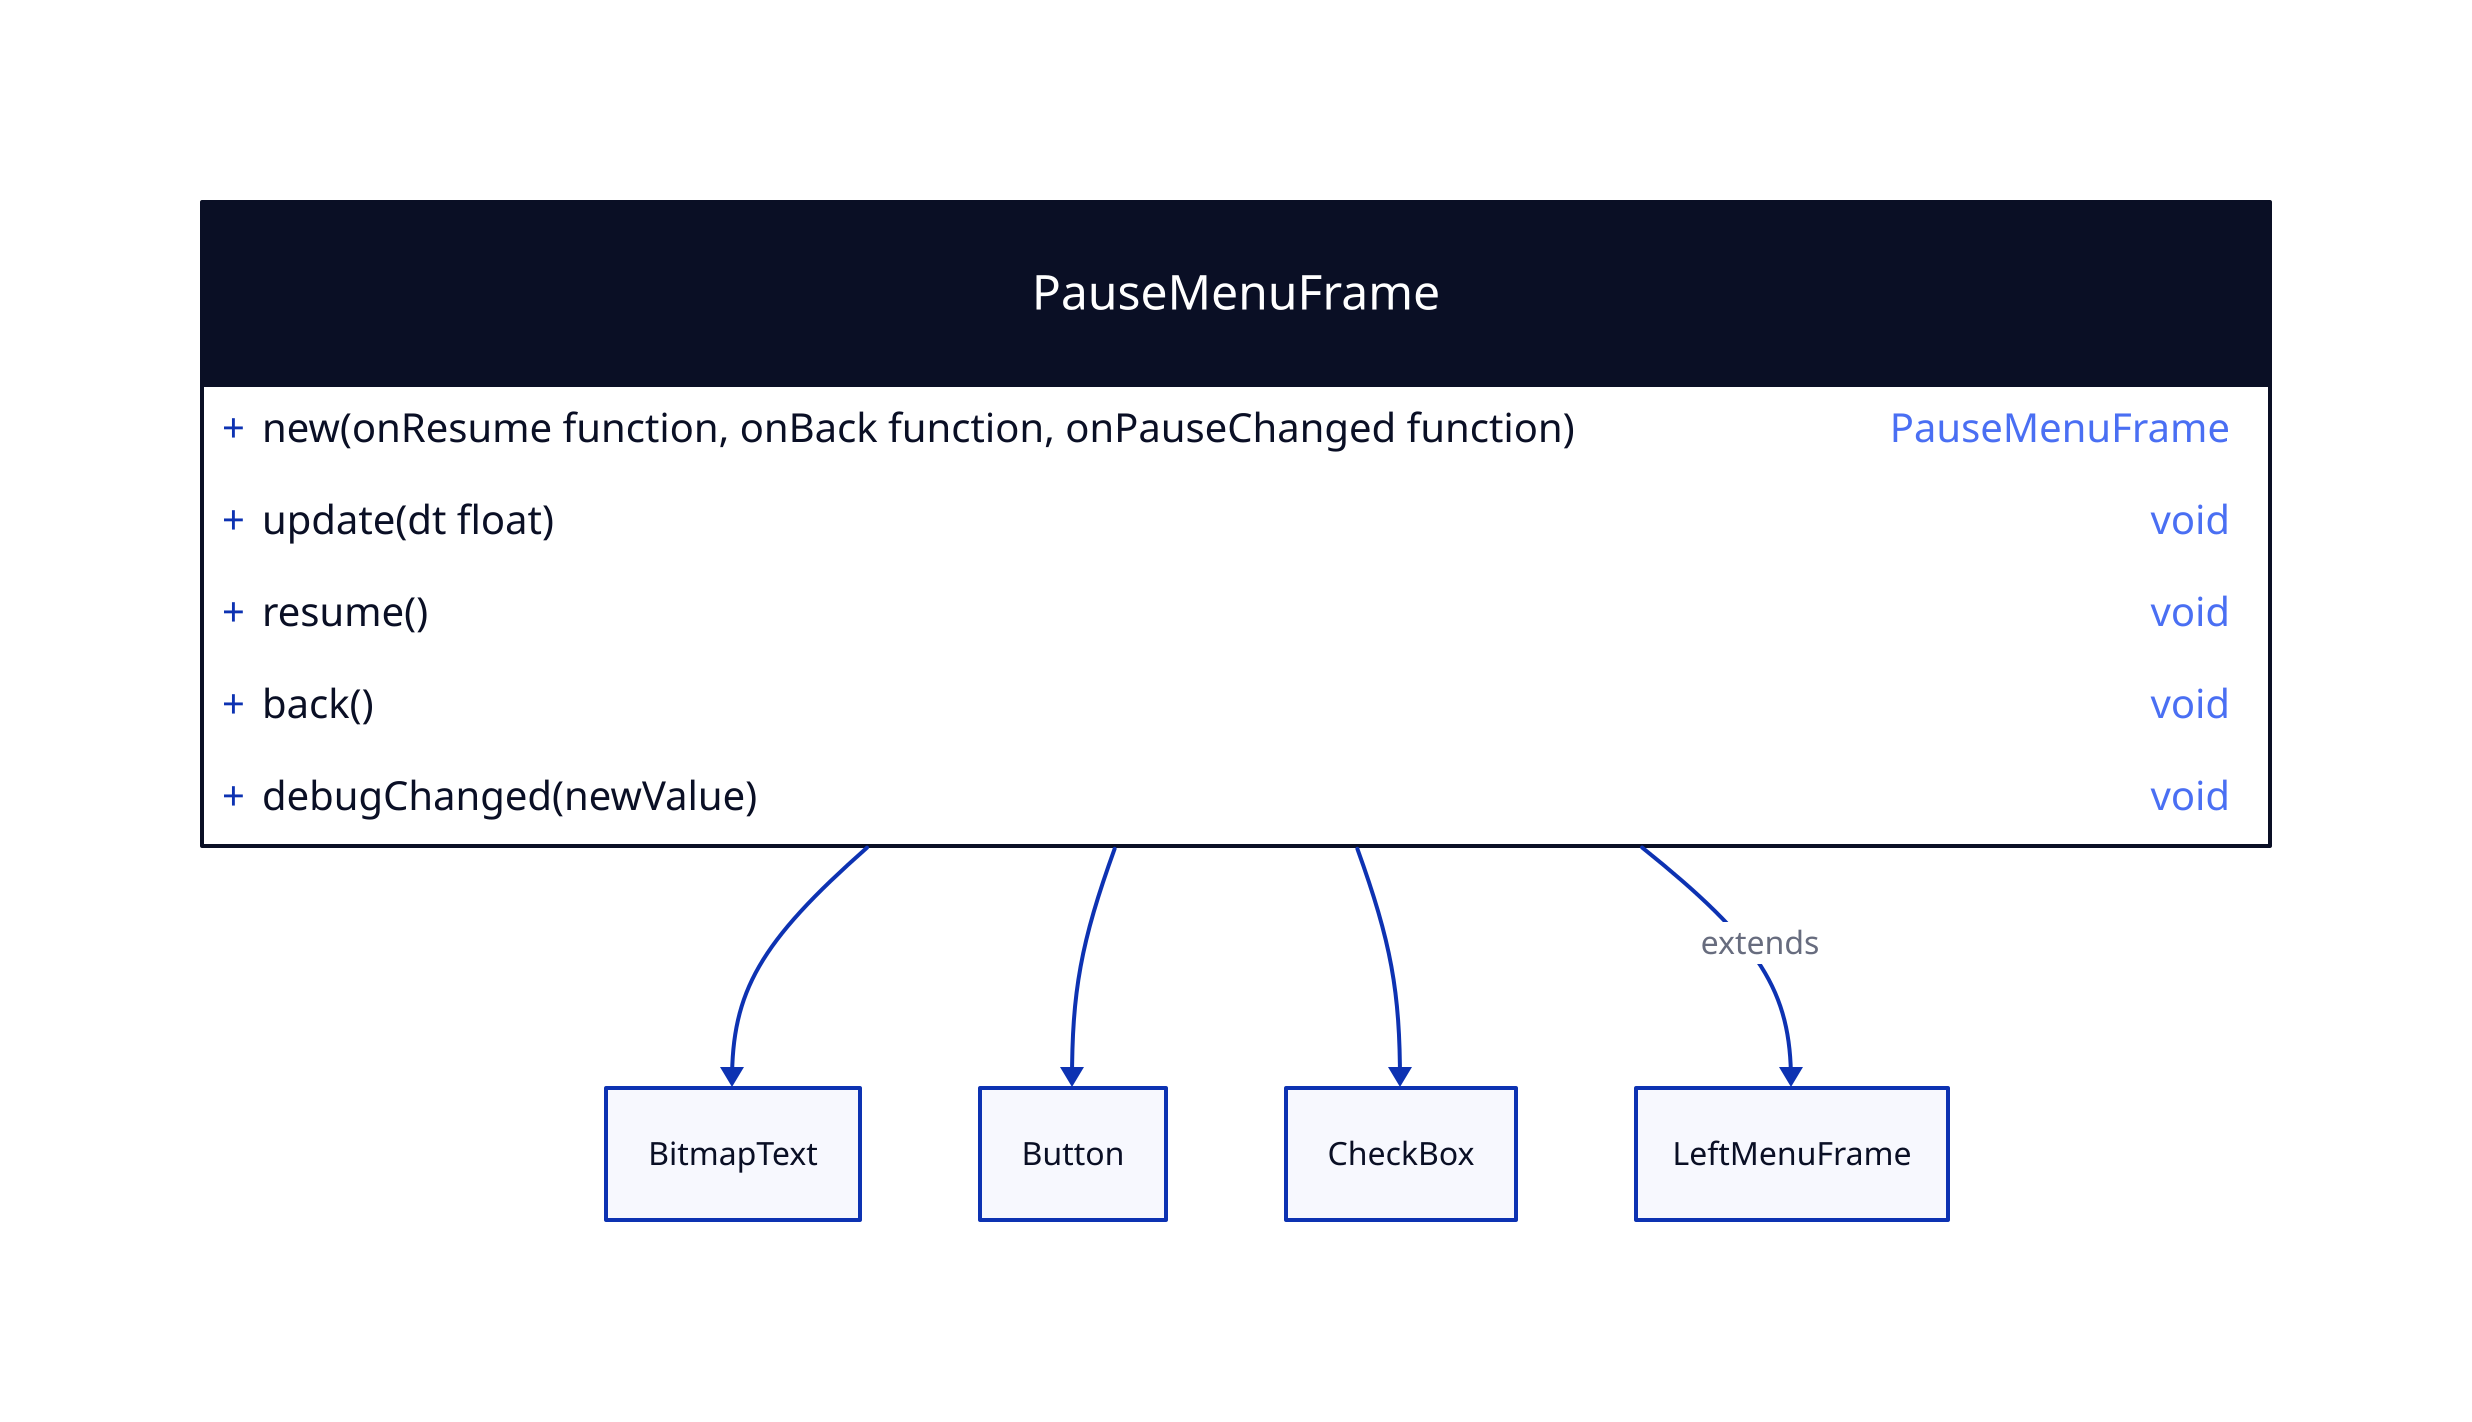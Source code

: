 PauseMenuFrame: {
  shape: class

  +new(onResume function, onBack function, onPauseChanged function): PauseMenuFrame

  +update(dt float): void
  +resume(): void
  +back(): void
  +debugChanged(newValue): void
}
PauseMenuFrame -> BitmapText
PauseMenuFrame -> Button
PauseMenuFrame -> CheckBox
PauseMenuFrame -> LeftMenuFrame: extends
